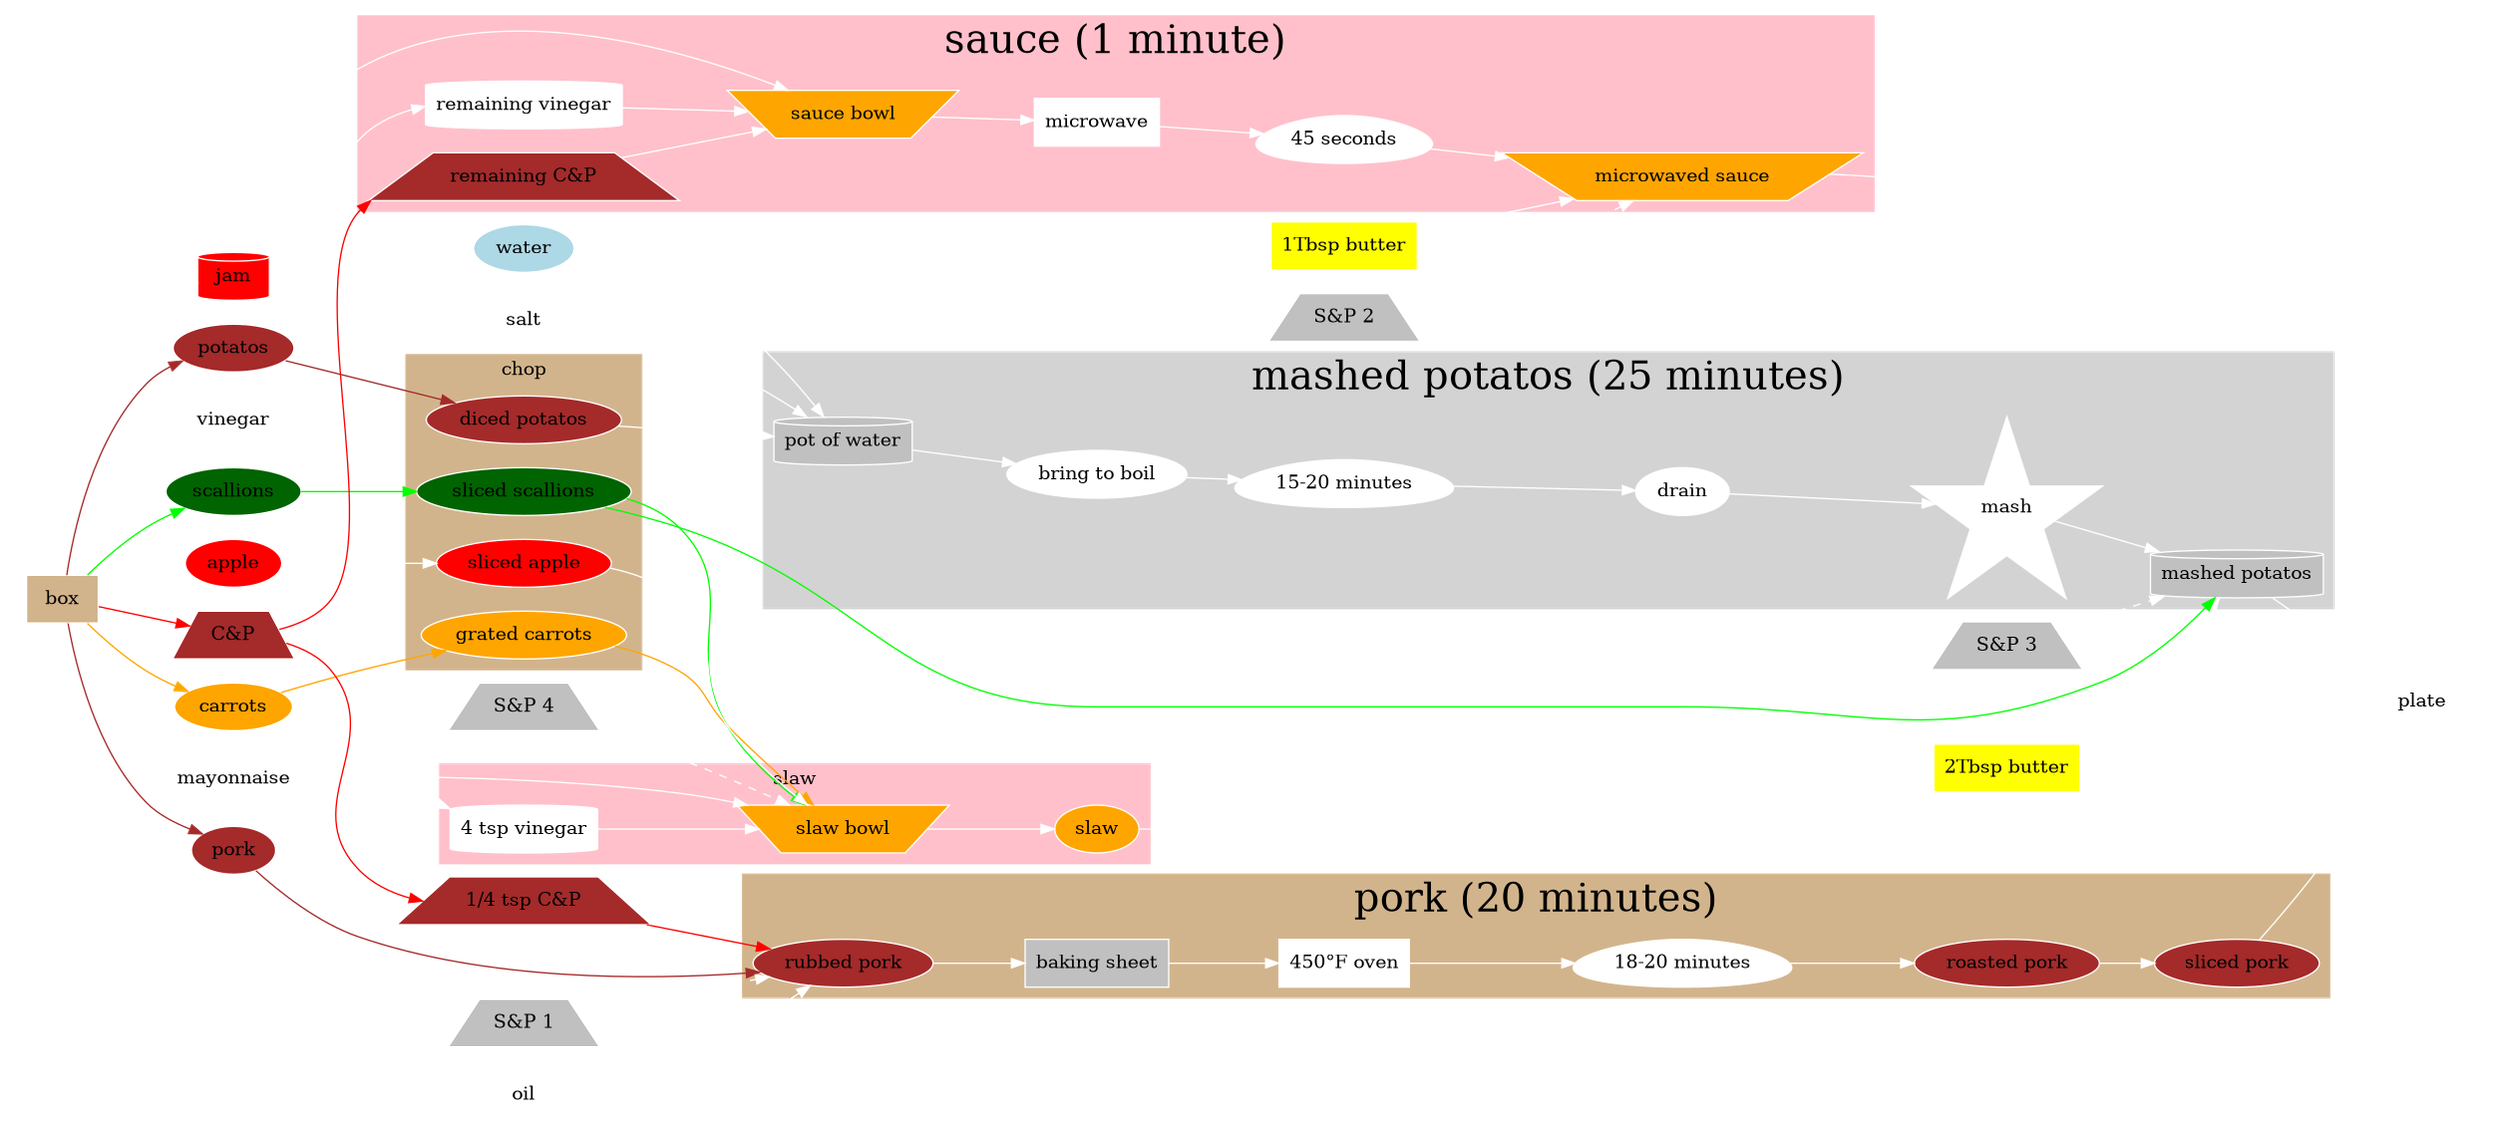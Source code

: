 @startuml
digraph G {
     
  bgcolor="transparent"
  node[style=filled color=white]
  edge[color=white]
     
     

rankdir=LR

subgraph cluster_unbox {
  label = "unbox"
  style = "invis"
  box -> {
    apple, pork, jam, mayonnaise, vinegar
  }
  box -> carrots   [color=orange]
  box -> scallions [color=green]
  box -> "C&P"     [color=red]
  box -> potatos   [color=brown]
  box -> pork      [color=brown]
}

"S&P 1" -> "rubbed pork"      [style=dashed]
"S&P 3" -> "mashed potatos"   [style=dashed]
"S&P 4" -> "slaw bowl"        [style=dashed]
"S&P 2" -> "microwaved sauce" [style=dashed]

"C&P"   -> {"1/4 tsp C&P", "remaining C&P"} [color=red]
vinegar -> { "4 tsp vinegar", "remaining vinegar" }
"1/4 tsp C&P"  -> "rubbed pork" [color=red]
pork           -> "rubbed pork" [color=brown]
oil            -> "rubbed pork"

mayonnaise -> "slaw bowl"

{ water, salt } -> "pot of water"

"2Tbsp butter" -> "mashed potatos"
"1Tbsp butter" -> "microwaved sauce"

subgraph cluster_chop {
  label = "chop"
  style=filled
  color=tan
  node [style=filled,color=white]
  scallions -> "sliced scallions" [color=green]
  carrots   -> "grated carrots"   [color=orange]
  apple     -> "sliced apple"
  potatos   -> "diced potatos"    [color=brown]
}

subgraph cluster_oven {
  label = "pork (20 minutes)"
  style=filled
  color=tan
  fontsize=30
  node [style=filled,color=white]
  "rubbed pork" -> "baking sheet" -> "450°F oven" -> "18-20 minutes" -> "roasted pork" -> "sliced pork"
}

subgraph cluster_bowl {
  label = "slaw"
  style=filled
  color=pink
  node [style=filled,color=white]
  "sliced apple"     -> "slaw bowl"
  "sliced scallions" -> "slaw bowl" [color=green]
  "grated carrots"   -> "slaw bowl" [color=orange]
  "4 tsp vinegar"    -> "slaw bowl"
  "slaw bowl"        -> slaw
}

subgraph cluster_pot {
  label = "mashed potatos (25 minutes)"
  style=filled
  color=lightgray
  fontsize=30
  node [style=filled,color=white]
  "diced potatos" ->"pot of water" -> "bring to boil" -> "15-20 minutes" -> drain -> mash -> "mashed potatos"
  "sliced scallions" -> "mashed potatos" [color=green]
}

subgraph cluster_sauce_bowl {
  label = "sauce (1 minute)"
  style=filled
  color=pink
  fontsize=30
  node [style=filled,color=white]
  {"remaining vinegar", "remaining C&P"} -> "sauce bowl"
  jam -> "sauce bowl" -> microwave -> "45 seconds" -> "microwaved sauce"
}

subgraph cluster_plate {
  style=invis
  {"mashed potatos", "microwaved sauce", "sliced pork", slaw } -> plate
}


box [shape=box style=filled fillcolor=tan]

apple [style=filled fillcolor=red]
"sliced apple" [style=filled fillcolor=red]

mash [shape=star]
"baking sheet" [shape=box style=filled fillcolor=gray]

"pot of water"   [shape=cylinder style=filled fillcolor=gray]
"mashed potatos" [shape=cylinder style=filled fillcolor=gray]

"slaw bowl"        [shape=invtrapezium style=filled fillcolor=orange]
"sauce bowl"       [shape=invtrapezium style=filled fillcolor=orange]
"microwaved sauce" [shape=invtrapezium style=filled fillcolor=orange]

scallions          [style=filled fillcolor=darkgreen]
"sliced scallions" [style=filled fillcolor=darkgreen]

slaw             [style=filled fillcolor=orange]
"grated carrots" [style=filled fillcolor=orange]
carrots          [style=filled fillcolor=orange]

"1Tbsp butter" [shape=box style=filled fillcolor=yellow]
"2Tbsp butter" [shape=box style=filled fillcolor=yellow]

"pork"          [style=filled fillcolor=brown]
"potatos"       [style=filled fillcolor=brown]
"diced potatos" [style=filled fillcolor=brown]
"rubbed pork"   [style=filled fillcolor=brown]
"roasted pork"  [style=filled fillcolor=brown]
"sliced pork"   [style=filled fillcolor=brown]

water   [style=filled fillcolor=lightblue]
jam     [shape=cylinder style=filled fillcolor=red]
vinegar [shape=cylinder]

"4 tsp vinegar"     [shape=cylinder style=filled fillcolor=white]
"remaining vinegar" [shape=cylinder style=filled fillcolor=white]

"C&P"           [style=filled shape=trapezium fillcolor=brown]
"remaining C&P" [style=filled shape=trapezium fillcolor=brown]
"1/4 tsp C&P"   [style=filled shape=trapezium fillcolor=brown]

salt [shape=trapezium]
"S&P 1" [shape=trapezium style=filled fillcolor=gray]
"S&P 2" [shape=trapezium style=filled fillcolor=gray]
"S&P 3" [shape=trapezium style=filled fillcolor=gray]
"S&P 4" [shape=trapezium style=filled fillcolor=gray]

"45 seconds"    [shape=egg] # egg timer
"18-20 minutes" [shape=egg] # easter egg
"15-20 minutes" [shape=egg] #dadjoke

microwave   [shape=box]
"450°F oven"[shape=box]

plate [shape=doublecircle]

}

@enduml
